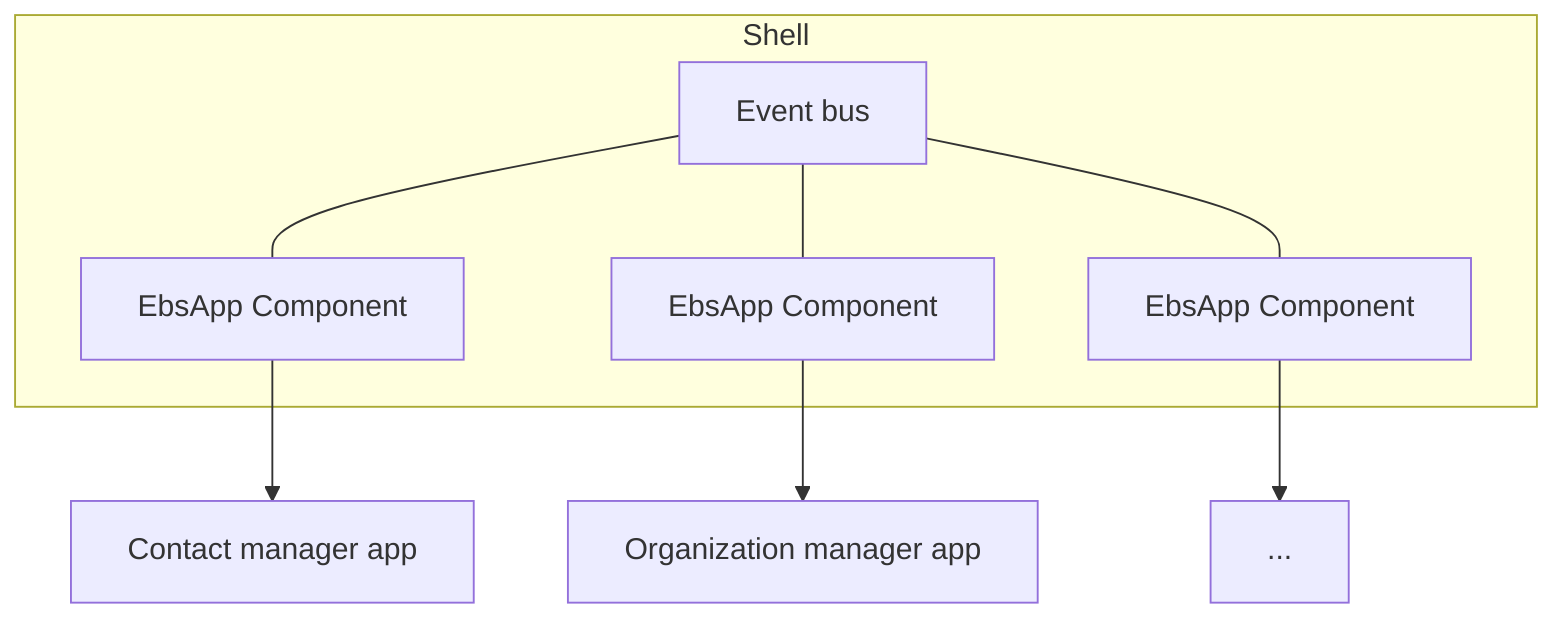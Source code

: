 graph TB

subgraph Shell

EventBus[Event bus]

ebsapp1[EbsApp Component]

ebsapp2[EbsApp Component]

ebsapp3[EbsApp Component]

EventBus --- ebsapp1

EventBus --- ebsapp2

EventBus --- ebsapp3

end

contacts[Contact manager app]
organization[Organization manager app]
other[...]

ebsapp1-->contacts
ebsapp2-->organization
ebsapp3-->other